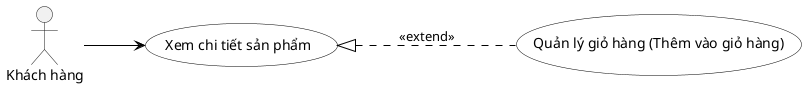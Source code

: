 @startuml
' Use horizontal layout with actors on both sides
left to right direction

' Improve visual appearance
skinparam usecase {
  BackgroundColor white
  BorderColor black
  ArrowColor black
}

skinparam linetype polyline

' Left actors
actor "Khách hàng" as kh

usecase "Xem chi tiết sản phẩm" as UC1
usecase "Quản lý giỏ hàng (Thêm vào giỏ hàng)" as UC3

UC1 <|... UC3: <<extend>>

kh --> UC1

@enduml